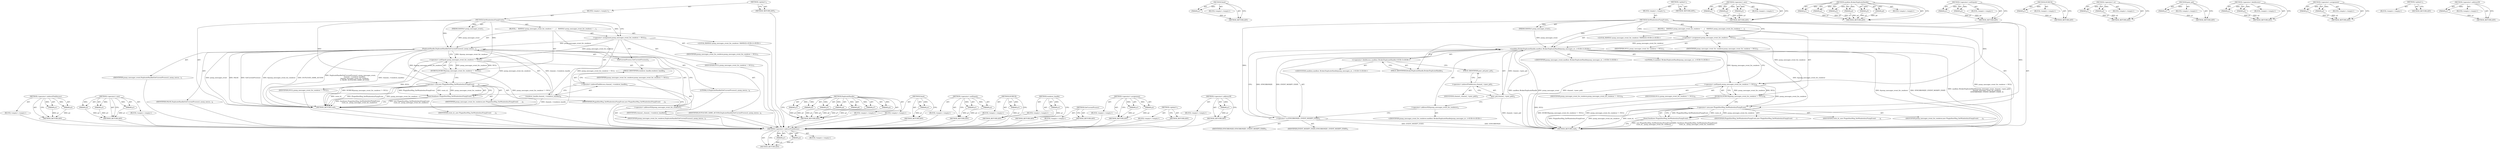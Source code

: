 digraph "&lt;operator&gt;.addressOf" {
vulnerable_79 [label=<(METHOD,&lt;operator&gt;.indirectFieldAccess)>];
vulnerable_80 [label=<(PARAM,p1)>];
vulnerable_81 [label=<(PARAM,p2)>];
vulnerable_82 [label=<(BLOCK,&lt;empty&gt;,&lt;empty&gt;)>];
vulnerable_83 [label=<(METHOD_RETURN,ANY)>];
vulnerable_101 [label=<(METHOD,&lt;operator&gt;.new)>];
vulnerable_102 [label=<(PARAM,p1)>];
vulnerable_103 [label=<(PARAM,p2)>];
vulnerable_104 [label=<(PARAM,p3)>];
vulnerable_105 [label=<(BLOCK,&lt;empty&gt;,&lt;empty&gt;)>];
vulnerable_106 [label=<(METHOD_RETURN,ANY)>];
vulnerable_6 [label=<(METHOD,&lt;global&gt;)<SUB>1</SUB>>];
vulnerable_7 [label=<(BLOCK,&lt;empty&gt;,&lt;empty&gt;)<SUB>1</SUB>>];
vulnerable_8 [label=<(METHOD,SetWindowlessPumpEvent)<SUB>1</SUB>>];
vulnerable_9 [label=<(PARAM,HANDLE pump_messages_event)<SUB>1</SUB>>];
vulnerable_10 [label=<(BLOCK,{
   HANDLE pump_messages_event_for_renderer = ...,{
   HANDLE pump_messages_event_for_renderer = ...)<SUB>1</SUB>>];
vulnerable_11 [label="<(LOCAL,HANDLE pump_messages_event_for_renderer: HANDLE)<SUB>2</SUB>>"];
vulnerable_12 [label=<(&lt;operator&gt;.assignment,pump_messages_event_for_renderer = NULL)<SUB>2</SUB>>];
vulnerable_13 [label=<(IDENTIFIER,pump_messages_event_for_renderer,pump_messages_event_for_renderer = NULL)<SUB>2</SUB>>];
vulnerable_14 [label=<(IDENTIFIER,NULL,pump_messages_event_for_renderer = NULL)<SUB>2</SUB>>];
vulnerable_15 [label=<(DuplicateHandle,DuplicateHandle(GetCurrentProcess(), pump_messa...)<SUB>3</SUB>>];
vulnerable_16 [label=<(GetCurrentProcess,GetCurrentProcess())<SUB>3</SUB>>];
vulnerable_17 [label=<(IDENTIFIER,pump_messages_event,DuplicateHandle(GetCurrentProcess(), pump_messa...)<SUB>3</SUB>>];
vulnerable_18 [label=<(renderer_handle,channel_-&gt;renderer_handle())<SUB>4</SUB>>];
vulnerable_19 [label=<(&lt;operator&gt;.indirectFieldAccess,channel_-&gt;renderer_handle)<SUB>4</SUB>>];
vulnerable_20 [label=<(IDENTIFIER,channel_,channel_-&gt;renderer_handle())<SUB>4</SUB>>];
vulnerable_21 [label=<(FIELD_IDENTIFIER,renderer_handle,renderer_handle)<SUB>4</SUB>>];
vulnerable_22 [label=<(&lt;operator&gt;.addressOf,&amp;pump_messages_event_for_renderer)<SUB>5</SUB>>];
vulnerable_23 [label=<(IDENTIFIER,pump_messages_event_for_renderer,DuplicateHandle(GetCurrentProcess(), pump_messa...)<SUB>5</SUB>>];
vulnerable_24 [label=<(LITERAL,0,DuplicateHandle(GetCurrentProcess(), pump_messa...)<SUB>6</SUB>>];
vulnerable_25 [label=<(IDENTIFIER,FALSE,DuplicateHandle(GetCurrentProcess(), pump_messa...)<SUB>6</SUB>>];
vulnerable_26 [label=<(IDENTIFIER,DUPLICATE_SAME_ACCESS,DuplicateHandle(GetCurrentProcess(), pump_messa...)<SUB>6</SUB>>];
vulnerable_27 [label=<(DCHECK,DCHECK(pump_messages_event_for_renderer != NULL))<SUB>7</SUB>>];
vulnerable_28 [label=<(&lt;operator&gt;.notEquals,pump_messages_event_for_renderer != NULL)<SUB>7</SUB>>];
vulnerable_29 [label=<(IDENTIFIER,pump_messages_event_for_renderer,pump_messages_event_for_renderer != NULL)<SUB>7</SUB>>];
vulnerable_30 [label=<(IDENTIFIER,NULL,pump_messages_event_for_renderer != NULL)<SUB>7</SUB>>];
vulnerable_31 [label=<(Send,Send(new PluginHostMsg_SetWindowlessPumpEvent(
...)<SUB>8</SUB>>];
vulnerable_32 [label=<(&lt;operator&gt;.new,new PluginHostMsg_SetWindowlessPumpEvent(
     ...)<SUB>8</SUB>>];
vulnerable_33 [label=<(IDENTIFIER,PluginHostMsg_SetWindowlessPumpEvent,new PluginHostMsg_SetWindowlessPumpEvent(
     ...)<SUB>8</SUB>>];
vulnerable_34 [label=<(IDENTIFIER,route_id_,new PluginHostMsg_SetWindowlessPumpEvent(
     ...)<SUB>9</SUB>>];
vulnerable_35 [label=<(IDENTIFIER,pump_messages_event_for_renderer,new PluginHostMsg_SetWindowlessPumpEvent(
     ...)<SUB>9</SUB>>];
vulnerable_36 [label=<(METHOD_RETURN,void)<SUB>1</SUB>>];
vulnerable_38 [label=<(METHOD_RETURN,ANY)<SUB>1</SUB>>];
vulnerable_62 [label=<(METHOD,DuplicateHandle)>];
vulnerable_63 [label=<(PARAM,p1)>];
vulnerable_64 [label=<(PARAM,p2)>];
vulnerable_65 [label=<(PARAM,p3)>];
vulnerable_66 [label=<(PARAM,p4)>];
vulnerable_67 [label=<(PARAM,p5)>];
vulnerable_68 [label=<(PARAM,p6)>];
vulnerable_69 [label=<(PARAM,p7)>];
vulnerable_70 [label=<(BLOCK,&lt;empty&gt;,&lt;empty&gt;)>];
vulnerable_71 [label=<(METHOD_RETURN,ANY)>];
vulnerable_97 [label=<(METHOD,Send)>];
vulnerable_98 [label=<(PARAM,p1)>];
vulnerable_99 [label=<(BLOCK,&lt;empty&gt;,&lt;empty&gt;)>];
vulnerable_100 [label=<(METHOD_RETURN,ANY)>];
vulnerable_92 [label=<(METHOD,&lt;operator&gt;.notEquals)>];
vulnerable_93 [label=<(PARAM,p1)>];
vulnerable_94 [label=<(PARAM,p2)>];
vulnerable_95 [label=<(BLOCK,&lt;empty&gt;,&lt;empty&gt;)>];
vulnerable_96 [label=<(METHOD_RETURN,ANY)>];
vulnerable_88 [label=<(METHOD,DCHECK)>];
vulnerable_89 [label=<(PARAM,p1)>];
vulnerable_90 [label=<(BLOCK,&lt;empty&gt;,&lt;empty&gt;)>];
vulnerable_91 [label=<(METHOD_RETURN,ANY)>];
vulnerable_75 [label=<(METHOD,renderer_handle)>];
vulnerable_76 [label=<(PARAM,p1)>];
vulnerable_77 [label=<(BLOCK,&lt;empty&gt;,&lt;empty&gt;)>];
vulnerable_78 [label=<(METHOD_RETURN,ANY)>];
vulnerable_72 [label=<(METHOD,GetCurrentProcess)>];
vulnerable_73 [label=<(BLOCK,&lt;empty&gt;,&lt;empty&gt;)>];
vulnerable_74 [label=<(METHOD_RETURN,ANY)>];
vulnerable_57 [label=<(METHOD,&lt;operator&gt;.assignment)>];
vulnerable_58 [label=<(PARAM,p1)>];
vulnerable_59 [label=<(PARAM,p2)>];
vulnerable_60 [label=<(BLOCK,&lt;empty&gt;,&lt;empty&gt;)>];
vulnerable_61 [label=<(METHOD_RETURN,ANY)>];
vulnerable_51 [label=<(METHOD,&lt;global&gt;)<SUB>1</SUB>>];
vulnerable_52 [label=<(BLOCK,&lt;empty&gt;,&lt;empty&gt;)>];
vulnerable_53 [label=<(METHOD_RETURN,ANY)>];
vulnerable_84 [label=<(METHOD,&lt;operator&gt;.addressOf)>];
vulnerable_85 [label=<(PARAM,p1)>];
vulnerable_86 [label=<(BLOCK,&lt;empty&gt;,&lt;empty&gt;)>];
vulnerable_87 [label=<(METHOD_RETURN,ANY)>];
fixed_83 [label=<(METHOD,&lt;operator&gt;.indirectFieldAccess)>];
fixed_84 [label=<(PARAM,p1)>];
fixed_85 [label=<(PARAM,p2)>];
fixed_86 [label=<(BLOCK,&lt;empty&gt;,&lt;empty&gt;)>];
fixed_87 [label=<(METHOD_RETURN,ANY)>];
fixed_106 [label=<(METHOD,Send)>];
fixed_107 [label=<(PARAM,p1)>];
fixed_108 [label=<(BLOCK,&lt;empty&gt;,&lt;empty&gt;)>];
fixed_109 [label=<(METHOD_RETURN,ANY)>];
fixed_6 [label=<(METHOD,&lt;global&gt;)<SUB>1</SUB>>];
fixed_7 [label=<(BLOCK,&lt;empty&gt;,&lt;empty&gt;)<SUB>1</SUB>>];
fixed_8 [label=<(METHOD,SetWindowlessPumpEvent)<SUB>1</SUB>>];
fixed_9 [label=<(PARAM,HANDLE pump_messages_event)<SUB>1</SUB>>];
fixed_10 [label=<(BLOCK,{
   HANDLE pump_messages_event_for_renderer = ...,{
   HANDLE pump_messages_event_for_renderer = ...)<SUB>1</SUB>>];
fixed_11 [label="<(LOCAL,HANDLE pump_messages_event_for_renderer: HANDLE)<SUB>2</SUB>>"];
fixed_12 [label=<(&lt;operator&gt;.assignment,pump_messages_event_for_renderer = NULL)<SUB>2</SUB>>];
fixed_13 [label=<(IDENTIFIER,pump_messages_event_for_renderer,pump_messages_event_for_renderer = NULL)<SUB>2</SUB>>];
fixed_14 [label=<(IDENTIFIER,NULL,pump_messages_event_for_renderer = NULL)<SUB>2</SUB>>];
fixed_15 [label="<(sandbox.BrokerDuplicateHandle,sandbox::BrokerDuplicateHandle(pump_messages_ev...)<SUB>3</SUB>>"];
fixed_16 [label="<(&lt;operator&gt;.fieldAccess,sandbox::BrokerDuplicateHandle)<SUB>3</SUB>>"];
fixed_17 [label="<(IDENTIFIER,sandbox,sandbox::BrokerDuplicateHandle(pump_messages_ev...)<SUB>3</SUB>>"];
fixed_18 [label=<(FIELD_IDENTIFIER,BrokerDuplicateHandle,BrokerDuplicateHandle)<SUB>3</SUB>>];
fixed_19 [label="<(IDENTIFIER,pump_messages_event,sandbox::BrokerDuplicateHandle(pump_messages_ev...)<SUB>3</SUB>>"];
fixed_20 [label=<(peer_pid,channel_-&gt;peer_pid())<SUB>3</SUB>>];
fixed_21 [label=<(&lt;operator&gt;.indirectFieldAccess,channel_-&gt;peer_pid)<SUB>3</SUB>>];
fixed_22 [label=<(IDENTIFIER,channel_,channel_-&gt;peer_pid())<SUB>3</SUB>>];
fixed_23 [label=<(FIELD_IDENTIFIER,peer_pid,peer_pid)<SUB>3</SUB>>];
fixed_24 [label=<(&lt;operator&gt;.addressOf,&amp;pump_messages_event_for_renderer)<SUB>4</SUB>>];
fixed_25 [label="<(IDENTIFIER,pump_messages_event_for_renderer,sandbox::BrokerDuplicateHandle(pump_messages_ev...)<SUB>4</SUB>>"];
fixed_26 [label=<(&lt;operator&gt;.or,SYNCHRONIZE | EVENT_MODIFY_STATE)<SUB>5</SUB>>];
fixed_27 [label=<(IDENTIFIER,SYNCHRONIZE,SYNCHRONIZE | EVENT_MODIFY_STATE)<SUB>5</SUB>>];
fixed_28 [label=<(IDENTIFIER,EVENT_MODIFY_STATE,SYNCHRONIZE | EVENT_MODIFY_STATE)<SUB>5</SUB>>];
fixed_29 [label="<(LITERAL,0,sandbox::BrokerDuplicateHandle(pump_messages_ev...)<SUB>5</SUB>>"];
fixed_30 [label=<(DCHECK,DCHECK(pump_messages_event_for_renderer != NULL))<SUB>6</SUB>>];
fixed_31 [label=<(&lt;operator&gt;.notEquals,pump_messages_event_for_renderer != NULL)<SUB>6</SUB>>];
fixed_32 [label=<(IDENTIFIER,pump_messages_event_for_renderer,pump_messages_event_for_renderer != NULL)<SUB>6</SUB>>];
fixed_33 [label=<(IDENTIFIER,NULL,pump_messages_event_for_renderer != NULL)<SUB>6</SUB>>];
fixed_34 [label=<(Send,Send(new PluginHostMsg_SetWindowlessPumpEvent(
...)<SUB>7</SUB>>];
fixed_35 [label=<(&lt;operator&gt;.new,new PluginHostMsg_SetWindowlessPumpEvent(
     ...)<SUB>7</SUB>>];
fixed_36 [label=<(IDENTIFIER,PluginHostMsg_SetWindowlessPumpEvent,new PluginHostMsg_SetWindowlessPumpEvent(
     ...)<SUB>7</SUB>>];
fixed_37 [label=<(IDENTIFIER,route_id_,new PluginHostMsg_SetWindowlessPumpEvent(
     ...)<SUB>8</SUB>>];
fixed_38 [label=<(IDENTIFIER,pump_messages_event_for_renderer,new PluginHostMsg_SetWindowlessPumpEvent(
     ...)<SUB>8</SUB>>];
fixed_39 [label=<(METHOD_RETURN,void)<SUB>1</SUB>>];
fixed_41 [label=<(METHOD_RETURN,ANY)<SUB>1</SUB>>];
fixed_110 [label=<(METHOD,&lt;operator&gt;.new)>];
fixed_111 [label=<(PARAM,p1)>];
fixed_112 [label=<(PARAM,p2)>];
fixed_113 [label=<(PARAM,p3)>];
fixed_114 [label=<(BLOCK,&lt;empty&gt;,&lt;empty&gt;)>];
fixed_115 [label=<(METHOD_RETURN,ANY)>];
fixed_65 [label=<(METHOD,sandbox.BrokerDuplicateHandle)>];
fixed_66 [label=<(PARAM,p1)>];
fixed_67 [label=<(PARAM,p2)>];
fixed_68 [label=<(PARAM,p3)>];
fixed_69 [label=<(PARAM,p4)>];
fixed_70 [label=<(PARAM,p5)>];
fixed_71 [label=<(PARAM,p6)>];
fixed_72 [label=<(BLOCK,&lt;empty&gt;,&lt;empty&gt;)>];
fixed_73 [label=<(METHOD_RETURN,ANY)>];
fixed_101 [label=<(METHOD,&lt;operator&gt;.notEquals)>];
fixed_102 [label=<(PARAM,p1)>];
fixed_103 [label=<(PARAM,p2)>];
fixed_104 [label=<(BLOCK,&lt;empty&gt;,&lt;empty&gt;)>];
fixed_105 [label=<(METHOD_RETURN,ANY)>];
fixed_97 [label=<(METHOD,DCHECK)>];
fixed_98 [label=<(PARAM,p1)>];
fixed_99 [label=<(BLOCK,&lt;empty&gt;,&lt;empty&gt;)>];
fixed_100 [label=<(METHOD_RETURN,ANY)>];
fixed_92 [label=<(METHOD,&lt;operator&gt;.or)>];
fixed_93 [label=<(PARAM,p1)>];
fixed_94 [label=<(PARAM,p2)>];
fixed_95 [label=<(BLOCK,&lt;empty&gt;,&lt;empty&gt;)>];
fixed_96 [label=<(METHOD_RETURN,ANY)>];
fixed_79 [label=<(METHOD,peer_pid)>];
fixed_80 [label=<(PARAM,p1)>];
fixed_81 [label=<(BLOCK,&lt;empty&gt;,&lt;empty&gt;)>];
fixed_82 [label=<(METHOD_RETURN,ANY)>];
fixed_74 [label=<(METHOD,&lt;operator&gt;.fieldAccess)>];
fixed_75 [label=<(PARAM,p1)>];
fixed_76 [label=<(PARAM,p2)>];
fixed_77 [label=<(BLOCK,&lt;empty&gt;,&lt;empty&gt;)>];
fixed_78 [label=<(METHOD_RETURN,ANY)>];
fixed_60 [label=<(METHOD,&lt;operator&gt;.assignment)>];
fixed_61 [label=<(PARAM,p1)>];
fixed_62 [label=<(PARAM,p2)>];
fixed_63 [label=<(BLOCK,&lt;empty&gt;,&lt;empty&gt;)>];
fixed_64 [label=<(METHOD_RETURN,ANY)>];
fixed_54 [label=<(METHOD,&lt;global&gt;)<SUB>1</SUB>>];
fixed_55 [label=<(BLOCK,&lt;empty&gt;,&lt;empty&gt;)>];
fixed_56 [label=<(METHOD_RETURN,ANY)>];
fixed_88 [label=<(METHOD,&lt;operator&gt;.addressOf)>];
fixed_89 [label=<(PARAM,p1)>];
fixed_90 [label=<(BLOCK,&lt;empty&gt;,&lt;empty&gt;)>];
fixed_91 [label=<(METHOD_RETURN,ANY)>];
vulnerable_79 -> vulnerable_80  [key=0, label="AST: "];
vulnerable_79 -> vulnerable_80  [key=1, label="DDG: "];
vulnerable_79 -> vulnerable_82  [key=0, label="AST: "];
vulnerable_79 -> vulnerable_81  [key=0, label="AST: "];
vulnerable_79 -> vulnerable_81  [key=1, label="DDG: "];
vulnerable_79 -> vulnerable_83  [key=0, label="AST: "];
vulnerable_79 -> vulnerable_83  [key=1, label="CFG: "];
vulnerable_80 -> vulnerable_83  [key=0, label="DDG: p1"];
vulnerable_81 -> vulnerable_83  [key=0, label="DDG: p2"];
vulnerable_82 -> fixed_83  [key=0];
vulnerable_83 -> fixed_83  [key=0];
vulnerable_101 -> vulnerable_102  [key=0, label="AST: "];
vulnerable_101 -> vulnerable_102  [key=1, label="DDG: "];
vulnerable_101 -> vulnerable_105  [key=0, label="AST: "];
vulnerable_101 -> vulnerable_103  [key=0, label="AST: "];
vulnerable_101 -> vulnerable_103  [key=1, label="DDG: "];
vulnerable_101 -> vulnerable_106  [key=0, label="AST: "];
vulnerable_101 -> vulnerable_106  [key=1, label="CFG: "];
vulnerable_101 -> vulnerable_104  [key=0, label="AST: "];
vulnerable_101 -> vulnerable_104  [key=1, label="DDG: "];
vulnerable_102 -> vulnerable_106  [key=0, label="DDG: p1"];
vulnerable_103 -> vulnerable_106  [key=0, label="DDG: p2"];
vulnerable_104 -> vulnerable_106  [key=0, label="DDG: p3"];
vulnerable_105 -> fixed_83  [key=0];
vulnerable_106 -> fixed_83  [key=0];
vulnerable_6 -> vulnerable_7  [key=0, label="AST: "];
vulnerable_6 -> vulnerable_38  [key=0, label="AST: "];
vulnerable_6 -> vulnerable_38  [key=1, label="CFG: "];
vulnerable_7 -> vulnerable_8  [key=0, label="AST: "];
vulnerable_8 -> vulnerable_9  [key=0, label="AST: "];
vulnerable_8 -> vulnerable_9  [key=1, label="DDG: "];
vulnerable_8 -> vulnerable_10  [key=0, label="AST: "];
vulnerable_8 -> vulnerable_36  [key=0, label="AST: "];
vulnerable_8 -> vulnerable_12  [key=0, label="CFG: "];
vulnerable_8 -> vulnerable_12  [key=1, label="DDG: "];
vulnerable_8 -> vulnerable_15  [key=0, label="DDG: "];
vulnerable_8 -> vulnerable_28  [key=0, label="DDG: "];
vulnerable_8 -> vulnerable_32  [key=0, label="DDG: "];
vulnerable_9 -> vulnerable_15  [key=0, label="DDG: pump_messages_event"];
vulnerable_10 -> vulnerable_11  [key=0, label="AST: "];
vulnerable_10 -> vulnerable_12  [key=0, label="AST: "];
vulnerable_10 -> vulnerable_15  [key=0, label="AST: "];
vulnerable_10 -> vulnerable_27  [key=0, label="AST: "];
vulnerable_10 -> vulnerable_31  [key=0, label="AST: "];
vulnerable_11 -> fixed_83  [key=0];
vulnerable_12 -> vulnerable_13  [key=0, label="AST: "];
vulnerable_12 -> vulnerable_14  [key=0, label="AST: "];
vulnerable_12 -> vulnerable_16  [key=0, label="CFG: "];
vulnerable_12 -> vulnerable_36  [key=0, label="DDG: pump_messages_event_for_renderer = NULL"];
vulnerable_12 -> vulnerable_15  [key=0, label="DDG: pump_messages_event_for_renderer"];
vulnerable_12 -> vulnerable_28  [key=0, label="DDG: pump_messages_event_for_renderer"];
vulnerable_13 -> fixed_83  [key=0];
vulnerable_14 -> fixed_83  [key=0];
vulnerable_15 -> vulnerable_16  [key=0, label="AST: "];
vulnerable_15 -> vulnerable_17  [key=0, label="AST: "];
vulnerable_15 -> vulnerable_18  [key=0, label="AST: "];
vulnerable_15 -> vulnerable_22  [key=0, label="AST: "];
vulnerable_15 -> vulnerable_24  [key=0, label="AST: "];
vulnerable_15 -> vulnerable_25  [key=0, label="AST: "];
vulnerable_15 -> vulnerable_26  [key=0, label="AST: "];
vulnerable_15 -> vulnerable_28  [key=0, label="CFG: "];
vulnerable_15 -> vulnerable_28  [key=1, label="DDG: &amp;pump_messages_event_for_renderer"];
vulnerable_15 -> vulnerable_36  [key=0, label="DDG: GetCurrentProcess()"];
vulnerable_15 -> vulnerable_36  [key=1, label="DDG: pump_messages_event"];
vulnerable_15 -> vulnerable_36  [key=2, label="DDG: channel_-&gt;renderer_handle()"];
vulnerable_15 -> vulnerable_36  [key=3, label="DDG: &amp;pump_messages_event_for_renderer"];
vulnerable_15 -> vulnerable_36  [key=4, label="DDG: DUPLICATE_SAME_ACCESS"];
vulnerable_15 -> vulnerable_36  [key=5, label="DDG: DuplicateHandle(GetCurrentProcess(), pump_messages_event,
                  channel_-&gt;renderer_handle(),
                  &amp;pump_messages_event_for_renderer,
                  0, FALSE, DUPLICATE_SAME_ACCESS)"];
vulnerable_15 -> vulnerable_36  [key=6, label="DDG: FALSE"];
vulnerable_15 -> vulnerable_32  [key=0, label="DDG: &amp;pump_messages_event_for_renderer"];
vulnerable_16 -> vulnerable_21  [key=0, label="CFG: "];
vulnerable_17 -> fixed_83  [key=0];
vulnerable_18 -> vulnerable_19  [key=0, label="AST: "];
vulnerable_18 -> vulnerable_22  [key=0, label="CFG: "];
vulnerable_18 -> vulnerable_36  [key=0, label="DDG: channel_-&gt;renderer_handle"];
vulnerable_18 -> vulnerable_15  [key=0, label="DDG: channel_-&gt;renderer_handle"];
vulnerable_19 -> vulnerable_20  [key=0, label="AST: "];
vulnerable_19 -> vulnerable_21  [key=0, label="AST: "];
vulnerable_19 -> vulnerable_18  [key=0, label="CFG: "];
vulnerable_20 -> fixed_83  [key=0];
vulnerable_21 -> vulnerable_19  [key=0, label="CFG: "];
vulnerable_22 -> vulnerable_23  [key=0, label="AST: "];
vulnerable_22 -> vulnerable_15  [key=0, label="CFG: "];
vulnerable_23 -> fixed_83  [key=0];
vulnerable_24 -> fixed_83  [key=0];
vulnerable_25 -> fixed_83  [key=0];
vulnerable_26 -> fixed_83  [key=0];
vulnerable_27 -> vulnerable_28  [key=0, label="AST: "];
vulnerable_27 -> vulnerable_32  [key=0, label="CFG: "];
vulnerable_27 -> vulnerable_36  [key=0, label="DDG: pump_messages_event_for_renderer != NULL"];
vulnerable_27 -> vulnerable_36  [key=1, label="DDG: DCHECK(pump_messages_event_for_renderer != NULL)"];
vulnerable_28 -> vulnerable_29  [key=0, label="AST: "];
vulnerable_28 -> vulnerable_30  [key=0, label="AST: "];
vulnerable_28 -> vulnerable_27  [key=0, label="CFG: "];
vulnerable_28 -> vulnerable_27  [key=1, label="DDG: pump_messages_event_for_renderer"];
vulnerable_28 -> vulnerable_27  [key=2, label="DDG: NULL"];
vulnerable_28 -> vulnerable_36  [key=0, label="DDG: NULL"];
vulnerable_28 -> vulnerable_32  [key=0, label="DDG: pump_messages_event_for_renderer"];
vulnerable_29 -> fixed_83  [key=0];
vulnerable_30 -> fixed_83  [key=0];
vulnerable_31 -> vulnerable_32  [key=0, label="AST: "];
vulnerable_31 -> vulnerable_36  [key=0, label="CFG: "];
vulnerable_31 -> vulnerable_36  [key=1, label="DDG: new PluginHostMsg_SetWindowlessPumpEvent(
       route_id_, pump_messages_event_for_renderer)"];
vulnerable_31 -> vulnerable_36  [key=2, label="DDG: Send(new PluginHostMsg_SetWindowlessPumpEvent(
       route_id_, pump_messages_event_for_renderer))"];
vulnerable_32 -> vulnerable_33  [key=0, label="AST: "];
vulnerable_32 -> vulnerable_34  [key=0, label="AST: "];
vulnerable_32 -> vulnerable_35  [key=0, label="AST: "];
vulnerable_32 -> vulnerable_31  [key=0, label="CFG: "];
vulnerable_32 -> vulnerable_31  [key=1, label="DDG: PluginHostMsg_SetWindowlessPumpEvent"];
vulnerable_32 -> vulnerable_31  [key=2, label="DDG: route_id_"];
vulnerable_32 -> vulnerable_31  [key=3, label="DDG: pump_messages_event_for_renderer"];
vulnerable_32 -> vulnerable_36  [key=0, label="DDG: PluginHostMsg_SetWindowlessPumpEvent"];
vulnerable_32 -> vulnerable_36  [key=1, label="DDG: pump_messages_event_for_renderer"];
vulnerable_32 -> vulnerable_36  [key=2, label="DDG: route_id_"];
vulnerable_33 -> fixed_83  [key=0];
vulnerable_34 -> fixed_83  [key=0];
vulnerable_35 -> fixed_83  [key=0];
vulnerable_36 -> fixed_83  [key=0];
vulnerable_38 -> fixed_83  [key=0];
vulnerable_62 -> vulnerable_63  [key=0, label="AST: "];
vulnerable_62 -> vulnerable_63  [key=1, label="DDG: "];
vulnerable_62 -> vulnerable_70  [key=0, label="AST: "];
vulnerable_62 -> vulnerable_64  [key=0, label="AST: "];
vulnerable_62 -> vulnerable_64  [key=1, label="DDG: "];
vulnerable_62 -> vulnerable_71  [key=0, label="AST: "];
vulnerable_62 -> vulnerable_71  [key=1, label="CFG: "];
vulnerable_62 -> vulnerable_65  [key=0, label="AST: "];
vulnerable_62 -> vulnerable_65  [key=1, label="DDG: "];
vulnerable_62 -> vulnerable_66  [key=0, label="AST: "];
vulnerable_62 -> vulnerable_66  [key=1, label="DDG: "];
vulnerable_62 -> vulnerable_67  [key=0, label="AST: "];
vulnerable_62 -> vulnerable_67  [key=1, label="DDG: "];
vulnerable_62 -> vulnerable_68  [key=0, label="AST: "];
vulnerable_62 -> vulnerable_68  [key=1, label="DDG: "];
vulnerable_62 -> vulnerable_69  [key=0, label="AST: "];
vulnerable_62 -> vulnerable_69  [key=1, label="DDG: "];
vulnerable_63 -> vulnerable_71  [key=0, label="DDG: p1"];
vulnerable_64 -> vulnerable_71  [key=0, label="DDG: p2"];
vulnerable_65 -> vulnerable_71  [key=0, label="DDG: p3"];
vulnerable_66 -> vulnerable_71  [key=0, label="DDG: p4"];
vulnerable_67 -> vulnerable_71  [key=0, label="DDG: p5"];
vulnerable_68 -> vulnerable_71  [key=0, label="DDG: p6"];
vulnerable_69 -> vulnerable_71  [key=0, label="DDG: p7"];
vulnerable_70 -> fixed_83  [key=0];
vulnerable_71 -> fixed_83  [key=0];
vulnerable_97 -> vulnerable_98  [key=0, label="AST: "];
vulnerable_97 -> vulnerable_98  [key=1, label="DDG: "];
vulnerable_97 -> vulnerable_99  [key=0, label="AST: "];
vulnerable_97 -> vulnerable_100  [key=0, label="AST: "];
vulnerable_97 -> vulnerable_100  [key=1, label="CFG: "];
vulnerable_98 -> vulnerable_100  [key=0, label="DDG: p1"];
vulnerable_99 -> fixed_83  [key=0];
vulnerable_100 -> fixed_83  [key=0];
vulnerable_92 -> vulnerable_93  [key=0, label="AST: "];
vulnerable_92 -> vulnerable_93  [key=1, label="DDG: "];
vulnerable_92 -> vulnerable_95  [key=0, label="AST: "];
vulnerable_92 -> vulnerable_94  [key=0, label="AST: "];
vulnerable_92 -> vulnerable_94  [key=1, label="DDG: "];
vulnerable_92 -> vulnerable_96  [key=0, label="AST: "];
vulnerable_92 -> vulnerable_96  [key=1, label="CFG: "];
vulnerable_93 -> vulnerable_96  [key=0, label="DDG: p1"];
vulnerable_94 -> vulnerable_96  [key=0, label="DDG: p2"];
vulnerable_95 -> fixed_83  [key=0];
vulnerable_96 -> fixed_83  [key=0];
vulnerable_88 -> vulnerable_89  [key=0, label="AST: "];
vulnerable_88 -> vulnerable_89  [key=1, label="DDG: "];
vulnerable_88 -> vulnerable_90  [key=0, label="AST: "];
vulnerable_88 -> vulnerable_91  [key=0, label="AST: "];
vulnerable_88 -> vulnerable_91  [key=1, label="CFG: "];
vulnerable_89 -> vulnerable_91  [key=0, label="DDG: p1"];
vulnerable_90 -> fixed_83  [key=0];
vulnerable_91 -> fixed_83  [key=0];
vulnerable_75 -> vulnerable_76  [key=0, label="AST: "];
vulnerable_75 -> vulnerable_76  [key=1, label="DDG: "];
vulnerable_75 -> vulnerable_77  [key=0, label="AST: "];
vulnerable_75 -> vulnerable_78  [key=0, label="AST: "];
vulnerable_75 -> vulnerable_78  [key=1, label="CFG: "];
vulnerable_76 -> vulnerable_78  [key=0, label="DDG: p1"];
vulnerable_77 -> fixed_83  [key=0];
vulnerable_78 -> fixed_83  [key=0];
vulnerable_72 -> vulnerable_73  [key=0, label="AST: "];
vulnerable_72 -> vulnerable_74  [key=0, label="AST: "];
vulnerable_72 -> vulnerable_74  [key=1, label="CFG: "];
vulnerable_73 -> fixed_83  [key=0];
vulnerable_74 -> fixed_83  [key=0];
vulnerable_57 -> vulnerable_58  [key=0, label="AST: "];
vulnerable_57 -> vulnerable_58  [key=1, label="DDG: "];
vulnerable_57 -> vulnerable_60  [key=0, label="AST: "];
vulnerable_57 -> vulnerable_59  [key=0, label="AST: "];
vulnerable_57 -> vulnerable_59  [key=1, label="DDG: "];
vulnerable_57 -> vulnerable_61  [key=0, label="AST: "];
vulnerable_57 -> vulnerable_61  [key=1, label="CFG: "];
vulnerable_58 -> vulnerable_61  [key=0, label="DDG: p1"];
vulnerable_59 -> vulnerable_61  [key=0, label="DDG: p2"];
vulnerable_60 -> fixed_83  [key=0];
vulnerable_61 -> fixed_83  [key=0];
vulnerable_51 -> vulnerable_52  [key=0, label="AST: "];
vulnerable_51 -> vulnerable_53  [key=0, label="AST: "];
vulnerable_51 -> vulnerable_53  [key=1, label="CFG: "];
vulnerable_52 -> fixed_83  [key=0];
vulnerable_53 -> fixed_83  [key=0];
vulnerable_84 -> vulnerable_85  [key=0, label="AST: "];
vulnerable_84 -> vulnerable_85  [key=1, label="DDG: "];
vulnerable_84 -> vulnerable_86  [key=0, label="AST: "];
vulnerable_84 -> vulnerable_87  [key=0, label="AST: "];
vulnerable_84 -> vulnerable_87  [key=1, label="CFG: "];
vulnerable_85 -> vulnerable_87  [key=0, label="DDG: p1"];
vulnerable_86 -> fixed_83  [key=0];
vulnerable_87 -> fixed_83  [key=0];
fixed_83 -> fixed_84  [key=0, label="AST: "];
fixed_83 -> fixed_84  [key=1, label="DDG: "];
fixed_83 -> fixed_86  [key=0, label="AST: "];
fixed_83 -> fixed_85  [key=0, label="AST: "];
fixed_83 -> fixed_85  [key=1, label="DDG: "];
fixed_83 -> fixed_87  [key=0, label="AST: "];
fixed_83 -> fixed_87  [key=1, label="CFG: "];
fixed_84 -> fixed_87  [key=0, label="DDG: p1"];
fixed_85 -> fixed_87  [key=0, label="DDG: p2"];
fixed_106 -> fixed_107  [key=0, label="AST: "];
fixed_106 -> fixed_107  [key=1, label="DDG: "];
fixed_106 -> fixed_108  [key=0, label="AST: "];
fixed_106 -> fixed_109  [key=0, label="AST: "];
fixed_106 -> fixed_109  [key=1, label="CFG: "];
fixed_107 -> fixed_109  [key=0, label="DDG: p1"];
fixed_6 -> fixed_7  [key=0, label="AST: "];
fixed_6 -> fixed_41  [key=0, label="AST: "];
fixed_6 -> fixed_41  [key=1, label="CFG: "];
fixed_7 -> fixed_8  [key=0, label="AST: "];
fixed_8 -> fixed_9  [key=0, label="AST: "];
fixed_8 -> fixed_9  [key=1, label="DDG: "];
fixed_8 -> fixed_10  [key=0, label="AST: "];
fixed_8 -> fixed_39  [key=0, label="AST: "];
fixed_8 -> fixed_12  [key=0, label="CFG: "];
fixed_8 -> fixed_12  [key=1, label="DDG: "];
fixed_8 -> fixed_15  [key=0, label="DDG: "];
fixed_8 -> fixed_26  [key=0, label="DDG: "];
fixed_8 -> fixed_31  [key=0, label="DDG: "];
fixed_8 -> fixed_35  [key=0, label="DDG: "];
fixed_9 -> fixed_15  [key=0, label="DDG: pump_messages_event"];
fixed_10 -> fixed_11  [key=0, label="AST: "];
fixed_10 -> fixed_12  [key=0, label="AST: "];
fixed_10 -> fixed_15  [key=0, label="AST: "];
fixed_10 -> fixed_30  [key=0, label="AST: "];
fixed_10 -> fixed_34  [key=0, label="AST: "];
fixed_12 -> fixed_13  [key=0, label="AST: "];
fixed_12 -> fixed_14  [key=0, label="AST: "];
fixed_12 -> fixed_18  [key=0, label="CFG: "];
fixed_12 -> fixed_39  [key=0, label="DDG: pump_messages_event_for_renderer = NULL"];
fixed_12 -> fixed_15  [key=0, label="DDG: pump_messages_event_for_renderer"];
fixed_12 -> fixed_31  [key=0, label="DDG: pump_messages_event_for_renderer"];
fixed_15 -> fixed_16  [key=0, label="AST: "];
fixed_15 -> fixed_19  [key=0, label="AST: "];
fixed_15 -> fixed_20  [key=0, label="AST: "];
fixed_15 -> fixed_24  [key=0, label="AST: "];
fixed_15 -> fixed_26  [key=0, label="AST: "];
fixed_15 -> fixed_29  [key=0, label="AST: "];
fixed_15 -> fixed_31  [key=0, label="CFG: "];
fixed_15 -> fixed_31  [key=1, label="DDG: &amp;pump_messages_event_for_renderer"];
fixed_15 -> fixed_39  [key=0, label="DDG: sandbox::BrokerDuplicateHandle"];
fixed_15 -> fixed_39  [key=1, label="DDG: pump_messages_event"];
fixed_15 -> fixed_39  [key=2, label="DDG: channel_-&gt;peer_pid()"];
fixed_15 -> fixed_39  [key=3, label="DDG: &amp;pump_messages_event_for_renderer"];
fixed_15 -> fixed_39  [key=4, label="DDG: SYNCHRONIZE | EVENT_MODIFY_STATE"];
fixed_15 -> fixed_39  [key=5, label="DDG: sandbox::BrokerDuplicateHandle(pump_messages_event, channel_-&gt;peer_pid(),
                                 &amp;pump_messages_event_for_renderer,
                                 SYNCHRONIZE | EVENT_MODIFY_STATE, 0)"];
fixed_15 -> fixed_35  [key=0, label="DDG: &amp;pump_messages_event_for_renderer"];
fixed_16 -> fixed_17  [key=0, label="AST: "];
fixed_16 -> fixed_18  [key=0, label="AST: "];
fixed_16 -> fixed_23  [key=0, label="CFG: "];
fixed_18 -> fixed_16  [key=0, label="CFG: "];
fixed_20 -> fixed_21  [key=0, label="AST: "];
fixed_20 -> fixed_24  [key=0, label="CFG: "];
fixed_20 -> fixed_39  [key=0, label="DDG: channel_-&gt;peer_pid"];
fixed_20 -> fixed_15  [key=0, label="DDG: channel_-&gt;peer_pid"];
fixed_21 -> fixed_22  [key=0, label="AST: "];
fixed_21 -> fixed_23  [key=0, label="AST: "];
fixed_21 -> fixed_20  [key=0, label="CFG: "];
fixed_23 -> fixed_21  [key=0, label="CFG: "];
fixed_24 -> fixed_25  [key=0, label="AST: "];
fixed_24 -> fixed_26  [key=0, label="CFG: "];
fixed_26 -> fixed_27  [key=0, label="AST: "];
fixed_26 -> fixed_28  [key=0, label="AST: "];
fixed_26 -> fixed_15  [key=0, label="CFG: "];
fixed_26 -> fixed_15  [key=1, label="DDG: SYNCHRONIZE"];
fixed_26 -> fixed_15  [key=2, label="DDG: EVENT_MODIFY_STATE"];
fixed_26 -> fixed_39  [key=0, label="DDG: SYNCHRONIZE"];
fixed_26 -> fixed_39  [key=1, label="DDG: EVENT_MODIFY_STATE"];
fixed_30 -> fixed_31  [key=0, label="AST: "];
fixed_30 -> fixed_35  [key=0, label="CFG: "];
fixed_30 -> fixed_39  [key=0, label="DDG: pump_messages_event_for_renderer != NULL"];
fixed_30 -> fixed_39  [key=1, label="DDG: DCHECK(pump_messages_event_for_renderer != NULL)"];
fixed_31 -> fixed_32  [key=0, label="AST: "];
fixed_31 -> fixed_33  [key=0, label="AST: "];
fixed_31 -> fixed_30  [key=0, label="CFG: "];
fixed_31 -> fixed_30  [key=1, label="DDG: pump_messages_event_for_renderer"];
fixed_31 -> fixed_30  [key=2, label="DDG: NULL"];
fixed_31 -> fixed_39  [key=0, label="DDG: NULL"];
fixed_31 -> fixed_35  [key=0, label="DDG: pump_messages_event_for_renderer"];
fixed_34 -> fixed_35  [key=0, label="AST: "];
fixed_34 -> fixed_39  [key=0, label="CFG: "];
fixed_34 -> fixed_39  [key=1, label="DDG: new PluginHostMsg_SetWindowlessPumpEvent(
       route_id_, pump_messages_event_for_renderer)"];
fixed_34 -> fixed_39  [key=2, label="DDG: Send(new PluginHostMsg_SetWindowlessPumpEvent(
       route_id_, pump_messages_event_for_renderer))"];
fixed_35 -> fixed_36  [key=0, label="AST: "];
fixed_35 -> fixed_37  [key=0, label="AST: "];
fixed_35 -> fixed_38  [key=0, label="AST: "];
fixed_35 -> fixed_34  [key=0, label="CFG: "];
fixed_35 -> fixed_34  [key=1, label="DDG: PluginHostMsg_SetWindowlessPumpEvent"];
fixed_35 -> fixed_34  [key=2, label="DDG: route_id_"];
fixed_35 -> fixed_34  [key=3, label="DDG: pump_messages_event_for_renderer"];
fixed_35 -> fixed_39  [key=0, label="DDG: PluginHostMsg_SetWindowlessPumpEvent"];
fixed_35 -> fixed_39  [key=1, label="DDG: pump_messages_event_for_renderer"];
fixed_35 -> fixed_39  [key=2, label="DDG: route_id_"];
fixed_110 -> fixed_111  [key=0, label="AST: "];
fixed_110 -> fixed_111  [key=1, label="DDG: "];
fixed_110 -> fixed_114  [key=0, label="AST: "];
fixed_110 -> fixed_112  [key=0, label="AST: "];
fixed_110 -> fixed_112  [key=1, label="DDG: "];
fixed_110 -> fixed_115  [key=0, label="AST: "];
fixed_110 -> fixed_115  [key=1, label="CFG: "];
fixed_110 -> fixed_113  [key=0, label="AST: "];
fixed_110 -> fixed_113  [key=1, label="DDG: "];
fixed_111 -> fixed_115  [key=0, label="DDG: p1"];
fixed_112 -> fixed_115  [key=0, label="DDG: p2"];
fixed_113 -> fixed_115  [key=0, label="DDG: p3"];
fixed_65 -> fixed_66  [key=0, label="AST: "];
fixed_65 -> fixed_66  [key=1, label="DDG: "];
fixed_65 -> fixed_72  [key=0, label="AST: "];
fixed_65 -> fixed_67  [key=0, label="AST: "];
fixed_65 -> fixed_67  [key=1, label="DDG: "];
fixed_65 -> fixed_73  [key=0, label="AST: "];
fixed_65 -> fixed_73  [key=1, label="CFG: "];
fixed_65 -> fixed_68  [key=0, label="AST: "];
fixed_65 -> fixed_68  [key=1, label="DDG: "];
fixed_65 -> fixed_69  [key=0, label="AST: "];
fixed_65 -> fixed_69  [key=1, label="DDG: "];
fixed_65 -> fixed_70  [key=0, label="AST: "];
fixed_65 -> fixed_70  [key=1, label="DDG: "];
fixed_65 -> fixed_71  [key=0, label="AST: "];
fixed_65 -> fixed_71  [key=1, label="DDG: "];
fixed_66 -> fixed_73  [key=0, label="DDG: p1"];
fixed_67 -> fixed_73  [key=0, label="DDG: p2"];
fixed_68 -> fixed_73  [key=0, label="DDG: p3"];
fixed_69 -> fixed_73  [key=0, label="DDG: p4"];
fixed_70 -> fixed_73  [key=0, label="DDG: p5"];
fixed_71 -> fixed_73  [key=0, label="DDG: p6"];
fixed_101 -> fixed_102  [key=0, label="AST: "];
fixed_101 -> fixed_102  [key=1, label="DDG: "];
fixed_101 -> fixed_104  [key=0, label="AST: "];
fixed_101 -> fixed_103  [key=0, label="AST: "];
fixed_101 -> fixed_103  [key=1, label="DDG: "];
fixed_101 -> fixed_105  [key=0, label="AST: "];
fixed_101 -> fixed_105  [key=1, label="CFG: "];
fixed_102 -> fixed_105  [key=0, label="DDG: p1"];
fixed_103 -> fixed_105  [key=0, label="DDG: p2"];
fixed_97 -> fixed_98  [key=0, label="AST: "];
fixed_97 -> fixed_98  [key=1, label="DDG: "];
fixed_97 -> fixed_99  [key=0, label="AST: "];
fixed_97 -> fixed_100  [key=0, label="AST: "];
fixed_97 -> fixed_100  [key=1, label="CFG: "];
fixed_98 -> fixed_100  [key=0, label="DDG: p1"];
fixed_92 -> fixed_93  [key=0, label="AST: "];
fixed_92 -> fixed_93  [key=1, label="DDG: "];
fixed_92 -> fixed_95  [key=0, label="AST: "];
fixed_92 -> fixed_94  [key=0, label="AST: "];
fixed_92 -> fixed_94  [key=1, label="DDG: "];
fixed_92 -> fixed_96  [key=0, label="AST: "];
fixed_92 -> fixed_96  [key=1, label="CFG: "];
fixed_93 -> fixed_96  [key=0, label="DDG: p1"];
fixed_94 -> fixed_96  [key=0, label="DDG: p2"];
fixed_79 -> fixed_80  [key=0, label="AST: "];
fixed_79 -> fixed_80  [key=1, label="DDG: "];
fixed_79 -> fixed_81  [key=0, label="AST: "];
fixed_79 -> fixed_82  [key=0, label="AST: "];
fixed_79 -> fixed_82  [key=1, label="CFG: "];
fixed_80 -> fixed_82  [key=0, label="DDG: p1"];
fixed_74 -> fixed_75  [key=0, label="AST: "];
fixed_74 -> fixed_75  [key=1, label="DDG: "];
fixed_74 -> fixed_77  [key=0, label="AST: "];
fixed_74 -> fixed_76  [key=0, label="AST: "];
fixed_74 -> fixed_76  [key=1, label="DDG: "];
fixed_74 -> fixed_78  [key=0, label="AST: "];
fixed_74 -> fixed_78  [key=1, label="CFG: "];
fixed_75 -> fixed_78  [key=0, label="DDG: p1"];
fixed_76 -> fixed_78  [key=0, label="DDG: p2"];
fixed_60 -> fixed_61  [key=0, label="AST: "];
fixed_60 -> fixed_61  [key=1, label="DDG: "];
fixed_60 -> fixed_63  [key=0, label="AST: "];
fixed_60 -> fixed_62  [key=0, label="AST: "];
fixed_60 -> fixed_62  [key=1, label="DDG: "];
fixed_60 -> fixed_64  [key=0, label="AST: "];
fixed_60 -> fixed_64  [key=1, label="CFG: "];
fixed_61 -> fixed_64  [key=0, label="DDG: p1"];
fixed_62 -> fixed_64  [key=0, label="DDG: p2"];
fixed_54 -> fixed_55  [key=0, label="AST: "];
fixed_54 -> fixed_56  [key=0, label="AST: "];
fixed_54 -> fixed_56  [key=1, label="CFG: "];
fixed_88 -> fixed_89  [key=0, label="AST: "];
fixed_88 -> fixed_89  [key=1, label="DDG: "];
fixed_88 -> fixed_90  [key=0, label="AST: "];
fixed_88 -> fixed_91  [key=0, label="AST: "];
fixed_88 -> fixed_91  [key=1, label="CFG: "];
fixed_89 -> fixed_91  [key=0, label="DDG: p1"];
}
